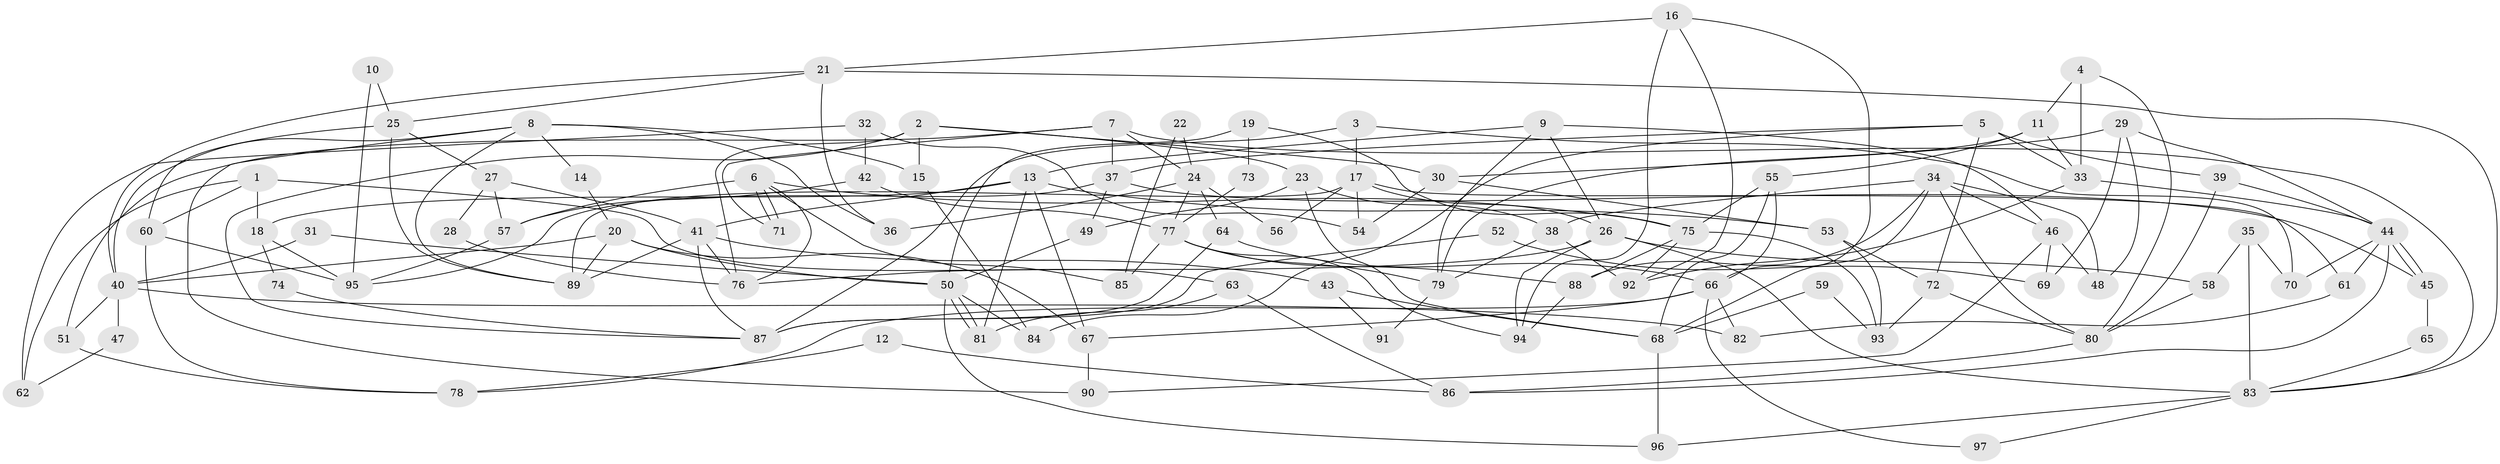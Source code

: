 // Generated by graph-tools (version 1.1) at 2025/14/03/09/25 04:14:51]
// undirected, 97 vertices, 194 edges
graph export_dot {
graph [start="1"]
  node [color=gray90,style=filled];
  1;
  2;
  3;
  4;
  5;
  6;
  7;
  8;
  9;
  10;
  11;
  12;
  13;
  14;
  15;
  16;
  17;
  18;
  19;
  20;
  21;
  22;
  23;
  24;
  25;
  26;
  27;
  28;
  29;
  30;
  31;
  32;
  33;
  34;
  35;
  36;
  37;
  38;
  39;
  40;
  41;
  42;
  43;
  44;
  45;
  46;
  47;
  48;
  49;
  50;
  51;
  52;
  53;
  54;
  55;
  56;
  57;
  58;
  59;
  60;
  61;
  62;
  63;
  64;
  65;
  66;
  67;
  68;
  69;
  70;
  71;
  72;
  73;
  74;
  75;
  76;
  77;
  78;
  79;
  80;
  81;
  82;
  83;
  84;
  85;
  86;
  87;
  88;
  89;
  90;
  91;
  92;
  93;
  94;
  95;
  96;
  97;
  1 -- 63;
  1 -- 60;
  1 -- 18;
  1 -- 62;
  2 -- 15;
  2 -- 23;
  2 -- 30;
  2 -- 76;
  2 -- 87;
  3 -- 87;
  3 -- 70;
  3 -- 17;
  4 -- 33;
  4 -- 11;
  4 -- 80;
  5 -- 33;
  5 -- 72;
  5 -- 37;
  5 -- 39;
  5 -- 84;
  6 -- 76;
  6 -- 71;
  6 -- 71;
  6 -- 57;
  6 -- 75;
  6 -- 85;
  7 -- 24;
  7 -- 51;
  7 -- 37;
  7 -- 71;
  7 -- 83;
  8 -- 89;
  8 -- 36;
  8 -- 14;
  8 -- 15;
  8 -- 40;
  8 -- 90;
  9 -- 79;
  9 -- 46;
  9 -- 13;
  9 -- 26;
  10 -- 95;
  10 -- 25;
  11 -- 55;
  11 -- 33;
  11 -- 79;
  12 -- 86;
  12 -- 78;
  13 -- 67;
  13 -- 18;
  13 -- 41;
  13 -- 53;
  13 -- 81;
  14 -- 20;
  15 -- 84;
  16 -- 66;
  16 -- 21;
  16 -- 92;
  16 -- 94;
  17 -- 26;
  17 -- 54;
  17 -- 56;
  17 -- 61;
  17 -- 89;
  18 -- 74;
  18 -- 95;
  19 -- 50;
  19 -- 75;
  19 -- 73;
  20 -- 40;
  20 -- 89;
  20 -- 50;
  20 -- 67;
  21 -- 83;
  21 -- 25;
  21 -- 36;
  21 -- 40;
  22 -- 24;
  22 -- 85;
  23 -- 49;
  23 -- 68;
  23 -- 38;
  24 -- 64;
  24 -- 77;
  24 -- 36;
  24 -- 56;
  25 -- 89;
  25 -- 27;
  25 -- 60;
  26 -- 94;
  26 -- 58;
  26 -- 76;
  26 -- 83;
  27 -- 41;
  27 -- 57;
  27 -- 28;
  28 -- 76;
  29 -- 30;
  29 -- 44;
  29 -- 48;
  29 -- 69;
  30 -- 53;
  30 -- 54;
  31 -- 50;
  31 -- 40;
  32 -- 54;
  32 -- 42;
  32 -- 62;
  33 -- 92;
  33 -- 44;
  34 -- 88;
  34 -- 48;
  34 -- 38;
  34 -- 46;
  34 -- 68;
  34 -- 80;
  35 -- 58;
  35 -- 83;
  35 -- 70;
  37 -- 45;
  37 -- 49;
  37 -- 95;
  38 -- 79;
  38 -- 92;
  39 -- 80;
  39 -- 44;
  40 -- 47;
  40 -- 51;
  40 -- 82;
  41 -- 76;
  41 -- 43;
  41 -- 87;
  41 -- 89;
  42 -- 77;
  42 -- 57;
  43 -- 68;
  43 -- 91;
  44 -- 45;
  44 -- 45;
  44 -- 61;
  44 -- 70;
  44 -- 86;
  45 -- 65;
  46 -- 90;
  46 -- 48;
  46 -- 69;
  47 -- 62;
  49 -- 50;
  50 -- 81;
  50 -- 81;
  50 -- 84;
  50 -- 96;
  51 -- 78;
  52 -- 69;
  52 -- 87;
  53 -- 93;
  53 -- 72;
  55 -- 75;
  55 -- 68;
  55 -- 66;
  57 -- 95;
  58 -- 80;
  59 -- 68;
  59 -- 93;
  60 -- 95;
  60 -- 78;
  61 -- 82;
  63 -- 86;
  63 -- 81;
  64 -- 87;
  64 -- 66;
  65 -- 83;
  66 -- 82;
  66 -- 67;
  66 -- 78;
  66 -- 97;
  67 -- 90;
  68 -- 96;
  72 -- 80;
  72 -- 93;
  73 -- 77;
  74 -- 87;
  75 -- 92;
  75 -- 88;
  75 -- 93;
  77 -- 79;
  77 -- 88;
  77 -- 85;
  77 -- 94;
  79 -- 91;
  80 -- 86;
  83 -- 96;
  83 -- 97;
  88 -- 94;
}
